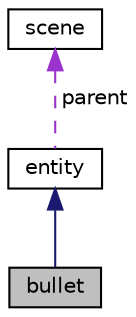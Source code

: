 digraph "bullet"
{
 // INTERACTIVE_SVG=YES
  edge [fontname="Helvetica",fontsize="10",labelfontname="Helvetica",labelfontsize="10"];
  node [fontname="Helvetica",fontsize="10",shape=record];
  Node2 [label="bullet",height=0.2,width=0.4,color="black", fillcolor="grey75", style="filled", fontcolor="black"];
  Node3 -> Node2 [dir="back",color="midnightblue",fontsize="10",style="solid",fontname="Helvetica"];
  Node3 [label="entity",height=0.2,width=0.4,color="black", fillcolor="white", style="filled",URL="$classentity.html",tooltip="The smallest part of a scene and the class that fills the great majority of most of scenes..."];
  Node4 -> Node3 [dir="back",color="darkorchid3",fontsize="10",style="dashed",label=" parent" ,fontname="Helvetica"];
  Node4 [label="scene",height=0.2,width=0.4,color="black", fillcolor="white", style="filled",URL="$classscene.html",tooltip="One of the main components of the game, contains entities and is played once at a time..."];
}
